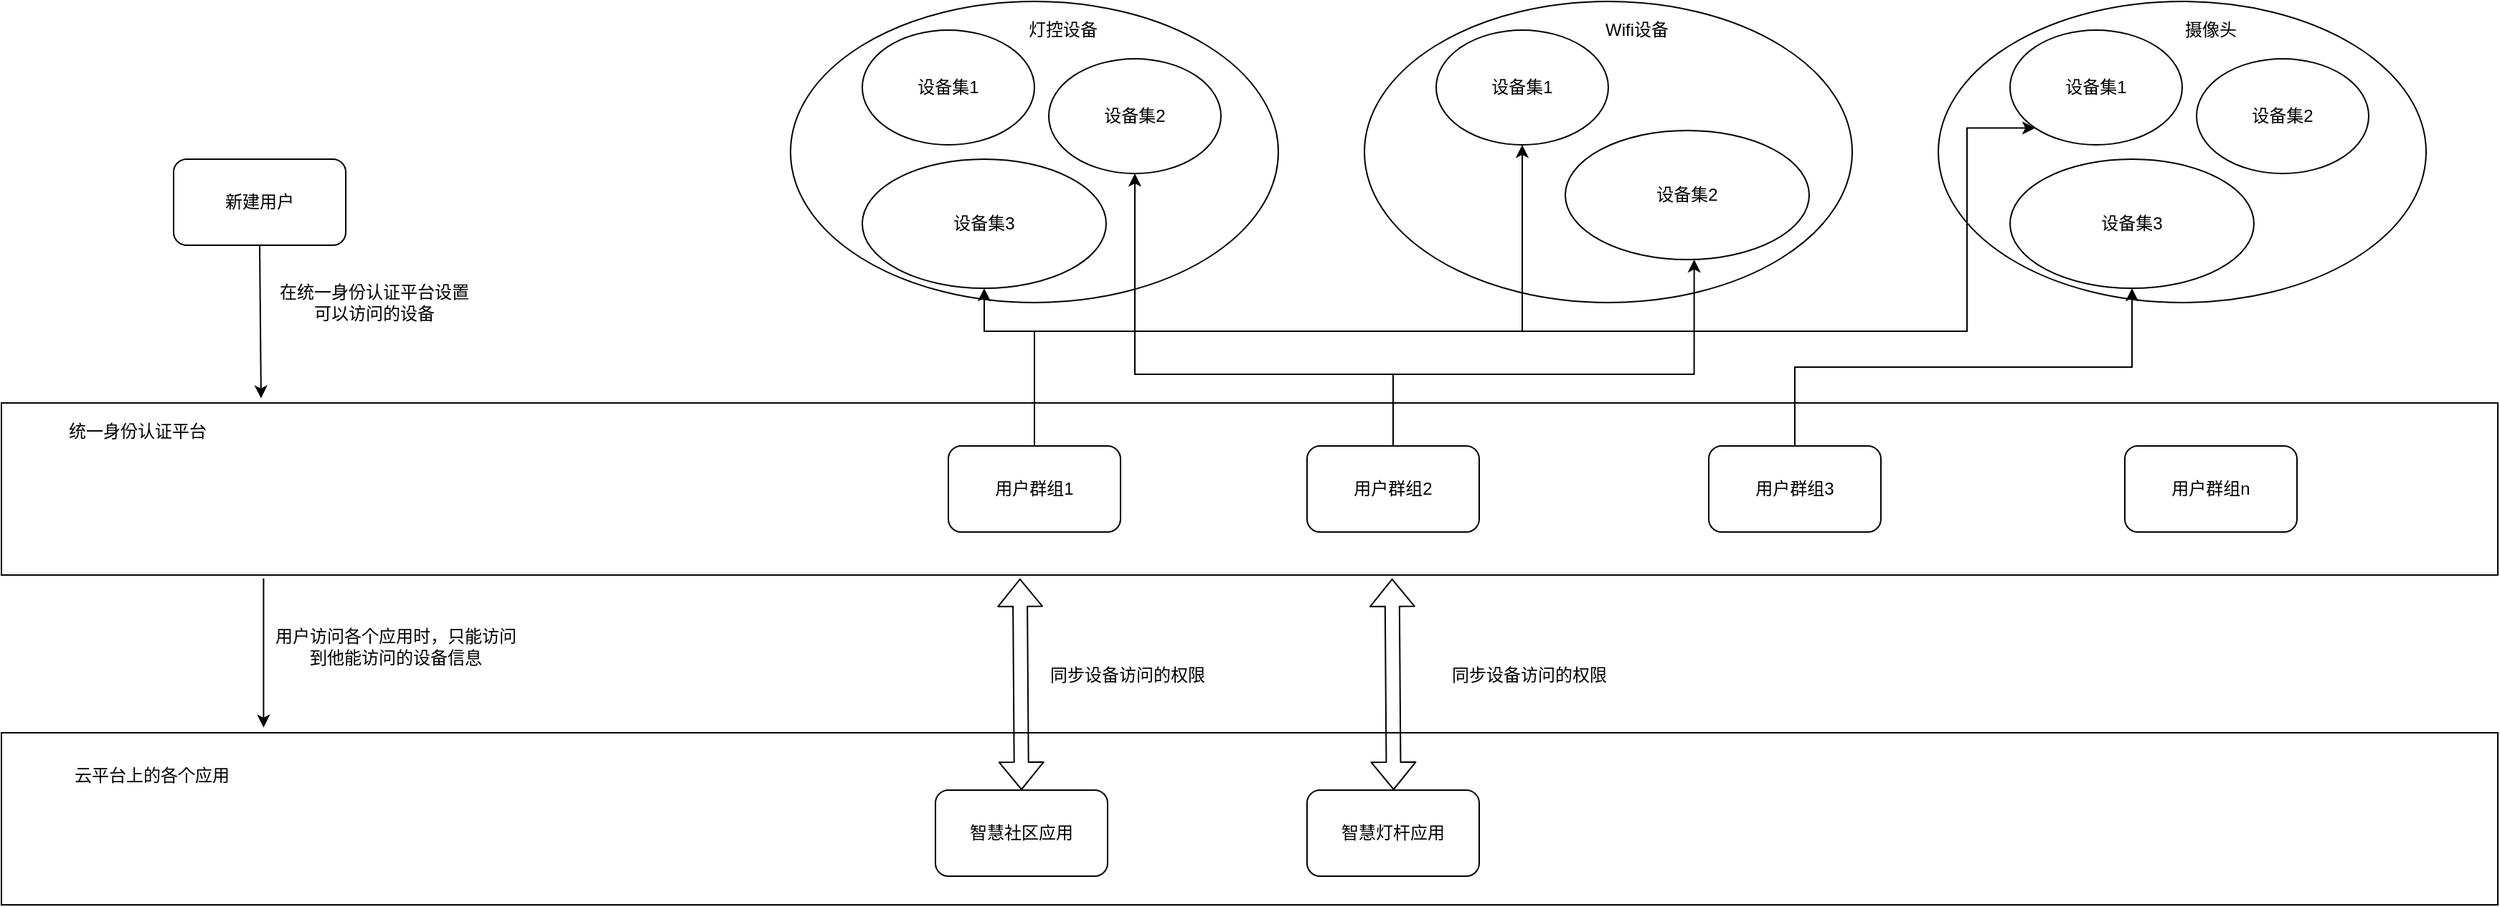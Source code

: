<mxfile version="14.9.3" type="github">
  <diagram id="m5c8QIhB4_5hhPuWgGWi" name="Page-1">
    <mxGraphModel dx="2333" dy="781" grid="1" gridSize="10" guides="1" tooltips="1" connect="1" arrows="1" fold="1" page="1" pageScale="1" pageWidth="850" pageHeight="1100" math="0" shadow="0">
      <root>
        <mxCell id="0" />
        <mxCell id="1" parent="0" />
        <mxCell id="UI9DF7ZkgImTVSZ9xoxi-1" value="" style="ellipse;whiteSpace=wrap;html=1;" vertex="1" parent="1">
          <mxGeometry x="90" y="160" width="340" height="210" as="geometry" />
        </mxCell>
        <mxCell id="UI9DF7ZkgImTVSZ9xoxi-2" value="设备集1" style="ellipse;whiteSpace=wrap;html=1;" vertex="1" parent="1">
          <mxGeometry x="140" y="180" width="120" height="80" as="geometry" />
        </mxCell>
        <mxCell id="UI9DF7ZkgImTVSZ9xoxi-3" value="设备集2" style="ellipse;whiteSpace=wrap;html=1;" vertex="1" parent="1">
          <mxGeometry x="270" y="200" width="120" height="80" as="geometry" />
        </mxCell>
        <mxCell id="UI9DF7ZkgImTVSZ9xoxi-4" value="设备集3" style="ellipse;whiteSpace=wrap;html=1;" vertex="1" parent="1">
          <mxGeometry x="140" y="270" width="170" height="90" as="geometry" />
        </mxCell>
        <mxCell id="UI9DF7ZkgImTVSZ9xoxi-5" value="灯控设备" style="text;html=1;strokeColor=none;fillColor=none;align=center;verticalAlign=middle;whiteSpace=wrap;rounded=0;" vertex="1" parent="1">
          <mxGeometry x="250" y="170" width="60" height="20" as="geometry" />
        </mxCell>
        <mxCell id="UI9DF7ZkgImTVSZ9xoxi-6" value="" style="ellipse;whiteSpace=wrap;html=1;" vertex="1" parent="1">
          <mxGeometry x="490" y="160" width="340" height="210" as="geometry" />
        </mxCell>
        <mxCell id="UI9DF7ZkgImTVSZ9xoxi-7" value="设备集1" style="ellipse;whiteSpace=wrap;html=1;" vertex="1" parent="1">
          <mxGeometry x="540" y="180" width="120" height="80" as="geometry" />
        </mxCell>
        <mxCell id="UI9DF7ZkgImTVSZ9xoxi-8" value="设备集2" style="ellipse;whiteSpace=wrap;html=1;" vertex="1" parent="1">
          <mxGeometry x="630" y="250" width="170" height="90" as="geometry" />
        </mxCell>
        <mxCell id="UI9DF7ZkgImTVSZ9xoxi-10" value="Wifi设备" style="text;html=1;strokeColor=none;fillColor=none;align=center;verticalAlign=middle;whiteSpace=wrap;rounded=0;" vertex="1" parent="1">
          <mxGeometry x="650" y="170" width="60" height="20" as="geometry" />
        </mxCell>
        <mxCell id="UI9DF7ZkgImTVSZ9xoxi-11" value="" style="ellipse;whiteSpace=wrap;html=1;" vertex="1" parent="1">
          <mxGeometry x="890" y="160" width="340" height="210" as="geometry" />
        </mxCell>
        <mxCell id="UI9DF7ZkgImTVSZ9xoxi-12" value="设备集1" style="ellipse;whiteSpace=wrap;html=1;" vertex="1" parent="1">
          <mxGeometry x="940" y="180" width="120" height="80" as="geometry" />
        </mxCell>
        <mxCell id="UI9DF7ZkgImTVSZ9xoxi-13" value="设备集2" style="ellipse;whiteSpace=wrap;html=1;" vertex="1" parent="1">
          <mxGeometry x="1070" y="200" width="120" height="80" as="geometry" />
        </mxCell>
        <mxCell id="UI9DF7ZkgImTVSZ9xoxi-14" value="设备集3" style="ellipse;whiteSpace=wrap;html=1;" vertex="1" parent="1">
          <mxGeometry x="940" y="270" width="170" height="90" as="geometry" />
        </mxCell>
        <mxCell id="UI9DF7ZkgImTVSZ9xoxi-15" value="摄像头" style="text;html=1;strokeColor=none;fillColor=none;align=center;verticalAlign=middle;whiteSpace=wrap;rounded=0;" vertex="1" parent="1">
          <mxGeometry x="1050" y="170" width="60" height="20" as="geometry" />
        </mxCell>
        <mxCell id="UI9DF7ZkgImTVSZ9xoxi-16" value="" style="rounded=0;whiteSpace=wrap;html=1;" vertex="1" parent="1">
          <mxGeometry x="-460" y="440" width="1740" height="120" as="geometry" />
        </mxCell>
        <mxCell id="UI9DF7ZkgImTVSZ9xoxi-19" style="edgeStyle=orthogonalEdgeStyle;rounded=0;orthogonalLoop=1;jettySize=auto;html=1;exitX=0.5;exitY=0;exitDx=0;exitDy=0;" edge="1" parent="1" source="UI9DF7ZkgImTVSZ9xoxi-17" target="UI9DF7ZkgImTVSZ9xoxi-4">
          <mxGeometry relative="1" as="geometry">
            <Array as="points">
              <mxPoint x="260" y="390" />
              <mxPoint x="225" y="390" />
            </Array>
          </mxGeometry>
        </mxCell>
        <mxCell id="UI9DF7ZkgImTVSZ9xoxi-20" style="edgeStyle=orthogonalEdgeStyle;rounded=0;orthogonalLoop=1;jettySize=auto;html=1;exitX=0.5;exitY=0;exitDx=0;exitDy=0;entryX=0.5;entryY=1;entryDx=0;entryDy=0;" edge="1" parent="1" source="UI9DF7ZkgImTVSZ9xoxi-17" target="UI9DF7ZkgImTVSZ9xoxi-7">
          <mxGeometry relative="1" as="geometry">
            <Array as="points">
              <mxPoint x="260" y="390" />
              <mxPoint x="600" y="390" />
            </Array>
          </mxGeometry>
        </mxCell>
        <mxCell id="UI9DF7ZkgImTVSZ9xoxi-21" style="edgeStyle=orthogonalEdgeStyle;rounded=0;orthogonalLoop=1;jettySize=auto;html=1;exitX=0.5;exitY=0;exitDx=0;exitDy=0;entryX=0;entryY=1;entryDx=0;entryDy=0;" edge="1" parent="1" source="UI9DF7ZkgImTVSZ9xoxi-17" target="UI9DF7ZkgImTVSZ9xoxi-12">
          <mxGeometry relative="1" as="geometry">
            <Array as="points">
              <mxPoint x="260" y="390" />
              <mxPoint x="910" y="390" />
              <mxPoint x="910" y="248" />
            </Array>
          </mxGeometry>
        </mxCell>
        <mxCell id="UI9DF7ZkgImTVSZ9xoxi-17" value="用户群组1" style="rounded=1;whiteSpace=wrap;html=1;" vertex="1" parent="1">
          <mxGeometry x="200" y="470" width="120" height="60" as="geometry" />
        </mxCell>
        <mxCell id="UI9DF7ZkgImTVSZ9xoxi-23" style="edgeStyle=orthogonalEdgeStyle;rounded=0;orthogonalLoop=1;jettySize=auto;html=1;exitX=0.5;exitY=0;exitDx=0;exitDy=0;" edge="1" parent="1" source="UI9DF7ZkgImTVSZ9xoxi-22" target="UI9DF7ZkgImTVSZ9xoxi-3">
          <mxGeometry relative="1" as="geometry">
            <Array as="points">
              <mxPoint x="510" y="420" />
              <mxPoint x="330" y="420" />
            </Array>
          </mxGeometry>
        </mxCell>
        <mxCell id="UI9DF7ZkgImTVSZ9xoxi-24" style="edgeStyle=orthogonalEdgeStyle;rounded=0;orthogonalLoop=1;jettySize=auto;html=1;exitX=0.5;exitY=0;exitDx=0;exitDy=0;entryX=0.676;entryY=0.857;entryDx=0;entryDy=0;entryPerimeter=0;" edge="1" parent="1" source="UI9DF7ZkgImTVSZ9xoxi-22" target="UI9DF7ZkgImTVSZ9xoxi-6">
          <mxGeometry relative="1" as="geometry" />
        </mxCell>
        <mxCell id="UI9DF7ZkgImTVSZ9xoxi-22" value="用户群组2" style="rounded=1;whiteSpace=wrap;html=1;" vertex="1" parent="1">
          <mxGeometry x="450" y="470" width="120" height="60" as="geometry" />
        </mxCell>
        <mxCell id="UI9DF7ZkgImTVSZ9xoxi-26" style="edgeStyle=orthogonalEdgeStyle;rounded=0;orthogonalLoop=1;jettySize=auto;html=1;exitX=0.5;exitY=0;exitDx=0;exitDy=0;entryX=0.5;entryY=1;entryDx=0;entryDy=0;" edge="1" parent="1" source="UI9DF7ZkgImTVSZ9xoxi-25" target="UI9DF7ZkgImTVSZ9xoxi-14">
          <mxGeometry relative="1" as="geometry" />
        </mxCell>
        <mxCell id="UI9DF7ZkgImTVSZ9xoxi-25" value="用户群组3" style="rounded=1;whiteSpace=wrap;html=1;" vertex="1" parent="1">
          <mxGeometry x="730" y="470" width="120" height="60" as="geometry" />
        </mxCell>
        <mxCell id="UI9DF7ZkgImTVSZ9xoxi-27" value="用户群组n" style="rounded=1;whiteSpace=wrap;html=1;" vertex="1" parent="1">
          <mxGeometry x="1020" y="470" width="120" height="60" as="geometry" />
        </mxCell>
        <mxCell id="UI9DF7ZkgImTVSZ9xoxi-28" value="" style="rounded=0;whiteSpace=wrap;html=1;" vertex="1" parent="1">
          <mxGeometry x="-460" y="670" width="1740" height="120" as="geometry" />
        </mxCell>
        <mxCell id="UI9DF7ZkgImTVSZ9xoxi-29" value="" style="shape=flexArrow;endArrow=classic;startArrow=classic;html=1;entryX=0.408;entryY=1.02;entryDx=0;entryDy=0;entryPerimeter=0;exitX=0.5;exitY=0;exitDx=0;exitDy=0;" edge="1" parent="1" source="UI9DF7ZkgImTVSZ9xoxi-30" target="UI9DF7ZkgImTVSZ9xoxi-16">
          <mxGeometry width="100" height="100" relative="1" as="geometry">
            <mxPoint x="-210" y="640" as="sourcePoint" />
            <mxPoint x="-110" y="540" as="targetPoint" />
          </mxGeometry>
        </mxCell>
        <mxCell id="UI9DF7ZkgImTVSZ9xoxi-30" value="智慧社区应用" style="rounded=1;whiteSpace=wrap;html=1;" vertex="1" parent="1">
          <mxGeometry x="191" y="710" width="120" height="60" as="geometry" />
        </mxCell>
        <mxCell id="UI9DF7ZkgImTVSZ9xoxi-31" value="智慧灯杆应用" style="rounded=1;whiteSpace=wrap;html=1;" vertex="1" parent="1">
          <mxGeometry x="450" y="710" width="120" height="60" as="geometry" />
        </mxCell>
        <mxCell id="UI9DF7ZkgImTVSZ9xoxi-32" value="" style="shape=flexArrow;endArrow=classic;startArrow=classic;html=1;entryX=0.408;entryY=1.02;entryDx=0;entryDy=0;entryPerimeter=0;exitX=0.5;exitY=0;exitDx=0;exitDy=0;" edge="1" parent="1">
          <mxGeometry width="100" height="100" relative="1" as="geometry">
            <mxPoint x="510.37" y="710.0" as="sourcePoint" />
            <mxPoint x="509.29" y="562.4" as="targetPoint" />
          </mxGeometry>
        </mxCell>
        <mxCell id="UI9DF7ZkgImTVSZ9xoxi-33" value="同步设备访问的权限" style="text;html=1;strokeColor=none;fillColor=none;align=center;verticalAlign=middle;whiteSpace=wrap;rounded=0;" vertex="1" parent="1">
          <mxGeometry x="260" y="620" width="130" height="20" as="geometry" />
        </mxCell>
        <mxCell id="UI9DF7ZkgImTVSZ9xoxi-34" value="同步设备访问的权限" style="text;html=1;strokeColor=none;fillColor=none;align=center;verticalAlign=middle;whiteSpace=wrap;rounded=0;" vertex="1" parent="1">
          <mxGeometry x="540" y="620" width="130" height="20" as="geometry" />
        </mxCell>
        <mxCell id="UI9DF7ZkgImTVSZ9xoxi-35" value="新建用户" style="rounded=1;whiteSpace=wrap;html=1;" vertex="1" parent="1">
          <mxGeometry x="-340" y="270" width="120" height="60" as="geometry" />
        </mxCell>
        <mxCell id="UI9DF7ZkgImTVSZ9xoxi-36" value="" style="endArrow=classic;html=1;exitX=0.5;exitY=1;exitDx=0;exitDy=0;entryX=0.104;entryY=-0.027;entryDx=0;entryDy=0;entryPerimeter=0;" edge="1" parent="1" source="UI9DF7ZkgImTVSZ9xoxi-35" target="UI9DF7ZkgImTVSZ9xoxi-16">
          <mxGeometry width="50" height="50" relative="1" as="geometry">
            <mxPoint x="-20" y="600" as="sourcePoint" />
            <mxPoint x="30" y="550" as="targetPoint" />
          </mxGeometry>
        </mxCell>
        <mxCell id="UI9DF7ZkgImTVSZ9xoxi-37" value="在统一身份认证平台设置可以访问的设备" style="text;html=1;strokeColor=none;fillColor=none;align=center;verticalAlign=middle;whiteSpace=wrap;rounded=0;" vertex="1" parent="1">
          <mxGeometry x="-270" y="360" width="140" height="20" as="geometry" />
        </mxCell>
        <mxCell id="UI9DF7ZkgImTVSZ9xoxi-38" value="统一身份认证平台" style="text;html=1;strokeColor=none;fillColor=none;align=center;verticalAlign=middle;whiteSpace=wrap;rounded=0;" vertex="1" parent="1">
          <mxGeometry x="-440" y="450" width="150" height="20" as="geometry" />
        </mxCell>
        <mxCell id="UI9DF7ZkgImTVSZ9xoxi-39" value="" style="endArrow=classic;html=1;exitX=0.105;exitY=1.02;exitDx=0;exitDy=0;exitPerimeter=0;entryX=0.105;entryY=-0.03;entryDx=0;entryDy=0;entryPerimeter=0;" edge="1" parent="1" source="UI9DF7ZkgImTVSZ9xoxi-16" target="UI9DF7ZkgImTVSZ9xoxi-28">
          <mxGeometry width="50" height="50" relative="1" as="geometry">
            <mxPoint x="-20" y="550" as="sourcePoint" />
            <mxPoint x="30" y="500" as="targetPoint" />
          </mxGeometry>
        </mxCell>
        <mxCell id="UI9DF7ZkgImTVSZ9xoxi-40" value="用户访问各个应用时，只能访问到他能访问的设备信息" style="text;html=1;strokeColor=none;fillColor=none;align=center;verticalAlign=middle;whiteSpace=wrap;rounded=0;" vertex="1" parent="1">
          <mxGeometry x="-270" y="600" width="170" height="20" as="geometry" />
        </mxCell>
        <mxCell id="UI9DF7ZkgImTVSZ9xoxi-41" value="云平台上的各个应用" style="text;html=1;strokeColor=none;fillColor=none;align=center;verticalAlign=middle;whiteSpace=wrap;rounded=0;" vertex="1" parent="1">
          <mxGeometry x="-425" y="690" width="140" height="20" as="geometry" />
        </mxCell>
      </root>
    </mxGraphModel>
  </diagram>
</mxfile>

